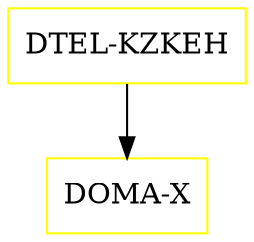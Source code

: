 digraph G {
  "DTEL-KZKEH" [shape=box,color=yellow];
  "DOMA-X" [shape=box,color=yellow,URL="./DOMA_X.html"];
  "DTEL-KZKEH" -> "DOMA-X";
}
